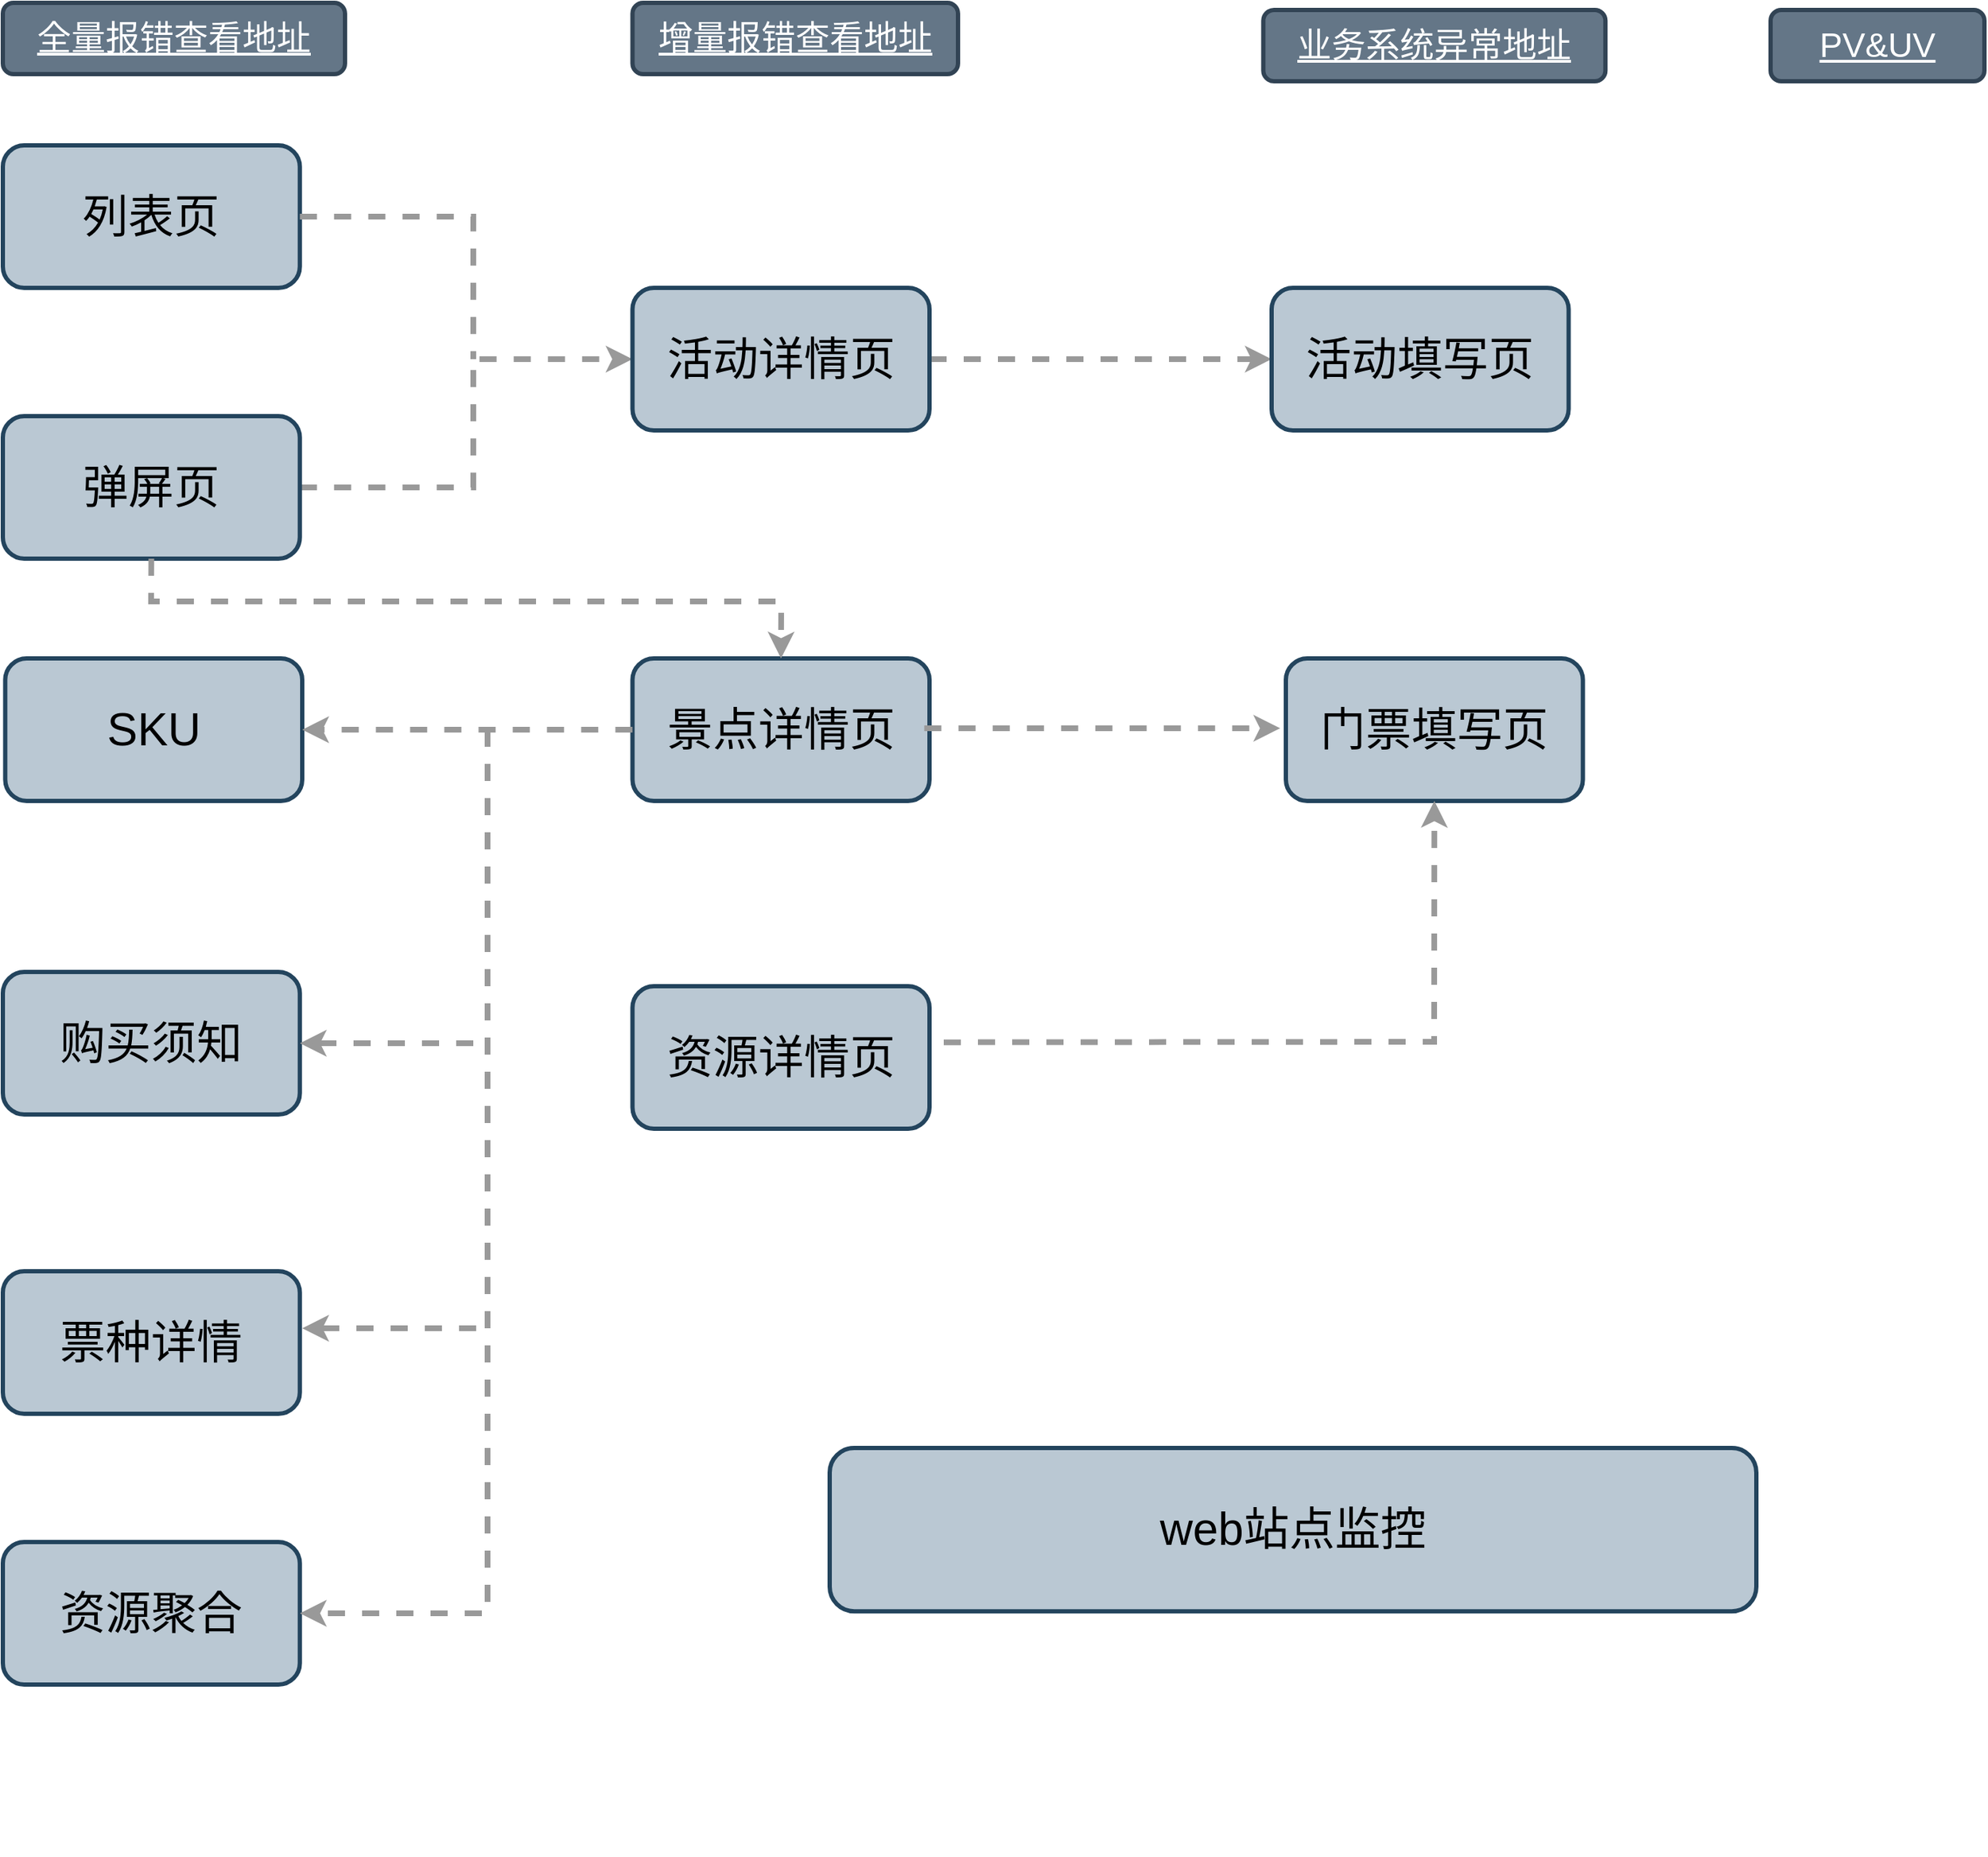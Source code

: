 <mxfile version="24.7.1" type="github">
  <diagram name="第 1 页" id="-ke-t4J4-Tl50YWqSAyo">
    <mxGraphModel dx="3187" dy="1691" grid="1" gridSize="10" guides="1" tooltips="1" connect="1" arrows="1" fold="1" page="1" pageScale="1" pageWidth="827" pageHeight="1169" math="0" shadow="0">
      <root>
        <mxCell id="0" />
        <mxCell id="1" parent="0" />
        <mxCell id="VTEwgJY0jRX-lEksNTBg-1" value="" style="rounded=0;whiteSpace=wrap;html=1;strokeColor=none;fillColor=none;fontColor=#ffffff;fontStyle=0;fontSize=32;" vertex="1" parent="1">
          <mxGeometry x="170" y="1239" width="950" height="101" as="geometry" />
        </mxCell>
        <mxCell id="VTEwgJY0jRX-lEksNTBg-2" value="" style="endArrow=classic;html=1;rounded=0;strokeWidth=4;fillColor=#bac8d3;strokeColor=#999999;fontColor=#000000;fontStyle=0;labelBackgroundColor=none;labelBorderColor=none;dashed=1;exitX=1;exitY=0.5;exitDx=0;exitDy=0;entryX=0;entryY=0.5;entryDx=0;entryDy=0;fontSize=32;" edge="1" parent="1" source="VTEwgJY0jRX-lEksNTBg-3" target="VTEwgJY0jRX-lEksNTBg-18">
          <mxGeometry width="50" height="50" relative="1" as="geometry">
            <mxPoint x="340" y="620" as="sourcePoint" />
            <mxPoint x="600" y="210" as="targetPoint" />
            <Array as="points">
              <mxPoint x="490" y="380" />
              <mxPoint x="490" y="290" />
            </Array>
          </mxGeometry>
        </mxCell>
        <UserObject label="&lt;font style=&quot;font-size: 32px;&quot;&gt;弹屏页&lt;/font&gt;" link="http://bat.fx.ctripcorp.com/d/wI1b09LVk/da-pan-ctriplie-biao-ye?orgId=0" linkTarget="_blank" id="VTEwgJY0jRX-lEksNTBg-3">
          <mxCell style="rounded=1;whiteSpace=wrap;html=1;fillColor=#bac8d3;strokeColor=#23445d;strokeWidth=3;fontColor=#000000;fontStyle=0;labelBackgroundColor=none;labelBorderColor=none;fontSize=32;aspect=fixed;" vertex="1" parent="1">
            <mxGeometry x="160" y="330" width="208.33" height="100" as="geometry" />
          </mxCell>
        </UserObject>
        <UserObject label="&lt;span style=&quot;font-size: 32px;&quot;&gt;SKU&lt;/span&gt;" link="http://bat.fx.ctripcorp.com/d/NJ8tkjYVk/da-pan-ctrip-sku?orgId=0" linkTarget="_blank" id="VTEwgJY0jRX-lEksNTBg-4">
          <mxCell style="rounded=1;whiteSpace=wrap;html=1;fillColor=#bac8d3;strokeColor=#23445d;strokeWidth=3;fontColor=#000000;fontStyle=0;labelBackgroundColor=none;labelBorderColor=none;fontSize=32;aspect=fixed;" vertex="1" parent="1">
            <mxGeometry x="161.67" y="500" width="208.33" height="100" as="geometry" />
          </mxCell>
        </UserObject>
        <UserObject label="&lt;span style=&quot;font-size: 32px;&quot;&gt;购买须知&lt;/span&gt;" link="http://bat.fx.ctripcorp.com/d/not6MCLVz/da-pan-ctripgou-mai-xu-zhi?orgId=0" linkTarget="_blank" id="VTEwgJY0jRX-lEksNTBg-5">
          <mxCell style="rounded=1;whiteSpace=wrap;html=1;fillColor=#bac8d3;strokeColor=#23445d;strokeWidth=3;fontColor=#000000;fontStyle=0;labelBackgroundColor=none;labelBorderColor=none;fontSize=32;aspect=fixed;" vertex="1" parent="1">
            <mxGeometry x="160" y="720" width="208.33" height="100" as="geometry" />
          </mxCell>
        </UserObject>
        <UserObject label="&lt;span style=&quot;font-size: 32px;&quot;&gt;票种详情&lt;/span&gt;" link="http://bat.fx.ctripcorp.com/d/mRiL7jLVk/da-pan-ctrippiao-chong-xiang-qing-ye?orgId=0" linkTarget="_blank" id="VTEwgJY0jRX-lEksNTBg-6">
          <mxCell style="rounded=1;whiteSpace=wrap;html=1;fillColor=#bac8d3;strokeColor=#23445d;strokeWidth=3;fontColor=#000000;fontStyle=0;labelBackgroundColor=none;labelBorderColor=none;fontSize=32;aspect=fixed;" vertex="1" parent="1">
            <mxGeometry x="160" y="930" width="208.33" height="100" as="geometry" />
          </mxCell>
        </UserObject>
        <UserObject label="&lt;span style=&quot;font-size: 32px;&quot;&gt;资源聚合&lt;/span&gt;" link="http://bat.fx.ctripcorp.com/d/ek34VjL4k/da-pan-ctripzi-yuan-ju-he?orgId=0" linkTarget="_blank" id="VTEwgJY0jRX-lEksNTBg-7">
          <mxCell style="rounded=1;whiteSpace=wrap;html=1;fillColor=#bac8d3;strokeColor=#23445d;strokeWidth=3;fontColor=#000000;fontStyle=0;labelBackgroundColor=none;labelBorderColor=none;fontSize=32;aspect=fixed;" vertex="1" parent="1">
            <mxGeometry x="160" y="1120" width="208.33" height="100" as="geometry" />
          </mxCell>
        </UserObject>
        <UserObject label="&lt;font style=&quot;font-size: 32px;&quot;&gt;景点详情页&lt;/font&gt;" link="http://bat.fx.ctripcorp.com/d/64YUH9Y4k/da-pan-ctripjing-dian-xiang-qing-ye?orgId=0" linkTarget="_blank" id="VTEwgJY0jRX-lEksNTBg-8">
          <mxCell style="rounded=1;whiteSpace=wrap;html=1;fillColor=#bac8d3;strokeColor=#23445d;strokeWidth=3;fontColor=#000000;fontStyle=0;labelBackgroundColor=none;labelBorderColor=none;fontSize=32;aspect=fixed;" vertex="1" parent="1">
            <mxGeometry x="601.67" y="500" width="208.33" height="100" as="geometry" />
          </mxCell>
        </UserObject>
        <UserObject label="&lt;font style=&quot;font-size: 32px;&quot;&gt;资源详情页&lt;/font&gt;" link="http://bat.fx.ctripcorp.com/d/htm7GCL4z/da-pan-ctripzi-yuan-xiang-qing-ye?orgId=0" linkTarget="_blank" id="VTEwgJY0jRX-lEksNTBg-9">
          <mxCell style="rounded=1;whiteSpace=wrap;html=1;fillColor=#bac8d3;strokeColor=#23445d;strokeWidth=3;fontColor=#000000;fontStyle=0;labelBackgroundColor=none;labelBorderColor=none;fontSize=32;aspect=fixed;" vertex="1" parent="1">
            <mxGeometry x="601.67" y="730" width="208.33" height="100" as="geometry" />
          </mxCell>
        </UserObject>
        <UserObject label="&lt;font style=&quot;font-size: 32px;&quot;&gt;web站点监控&lt;/font&gt;" link="http://bat.fx.ctripcorp.com/d/BrAGyhE4z/da-pan-ctripzhan-dian-jian-kong?orgId=0&amp;query=" linkTarget="_blank" id="VTEwgJY0jRX-lEksNTBg-10">
          <mxCell style="rounded=1;whiteSpace=wrap;html=1;fillColor=#bac8d3;strokeColor=#23445d;strokeWidth=3;fontColor=#000000;fontStyle=0;labelBackgroundColor=none;labelBorderColor=none;fontSize=32;" vertex="1" parent="1">
            <mxGeometry x="740" y="1054" width="650" height="114.6" as="geometry" />
          </mxCell>
        </UserObject>
        <mxCell id="VTEwgJY0jRX-lEksNTBg-11" value="" style="endArrow=classic;html=1;rounded=0;strokeWidth=4;fillColor=#bac8d3;strokeColor=#999999;fontColor=#000000;fontStyle=0;labelBackgroundColor=none;labelBorderColor=none;dashed=1;exitX=0;exitY=0.5;exitDx=0;exitDy=0;entryX=1;entryY=0.5;entryDx=0;entryDy=0;fontSize=32;" edge="1" parent="1" source="VTEwgJY0jRX-lEksNTBg-8" target="VTEwgJY0jRX-lEksNTBg-4">
          <mxGeometry width="50" height="50" relative="1" as="geometry">
            <mxPoint x="470" y="590" as="sourcePoint" />
            <mxPoint x="702" y="590" as="targetPoint" />
            <Array as="points" />
          </mxGeometry>
        </mxCell>
        <mxCell id="VTEwgJY0jRX-lEksNTBg-12" value="" style="endArrow=classic;html=1;rounded=0;strokeWidth=4;fillColor=#bac8d3;strokeColor=#999999;fontColor=#000000;fontStyle=0;labelBackgroundColor=none;labelBorderColor=none;dashed=1;entryX=1;entryY=0.5;entryDx=0;entryDy=0;fontSize=32;" edge="1" parent="1" target="VTEwgJY0jRX-lEksNTBg-7">
          <mxGeometry width="50" height="50" relative="1" as="geometry">
            <mxPoint x="500" y="550" as="sourcePoint" />
            <mxPoint x="490" y="970" as="targetPoint" />
            <Array as="points">
              <mxPoint x="500" y="1170" />
            </Array>
          </mxGeometry>
        </mxCell>
        <mxCell id="VTEwgJY0jRX-lEksNTBg-13" value="" style="endArrow=classic;html=1;rounded=0;strokeWidth=4;fillColor=#bac8d3;strokeColor=#999999;fontColor=#000000;fontStyle=0;labelBackgroundColor=none;labelBorderColor=none;dashed=1;entryX=1;entryY=0.5;entryDx=0;entryDy=0;fontSize=32;" edge="1" parent="1" target="VTEwgJY0jRX-lEksNTBg-5">
          <mxGeometry width="50" height="50" relative="1" as="geometry">
            <mxPoint x="490" y="770" as="sourcePoint" />
            <mxPoint x="158" y="830" as="targetPoint" />
            <Array as="points" />
          </mxGeometry>
        </mxCell>
        <mxCell id="VTEwgJY0jRX-lEksNTBg-14" value="" style="endArrow=classic;html=1;rounded=0;strokeWidth=4;fillColor=#bac8d3;strokeColor=#999999;fontColor=#000000;fontStyle=0;labelBackgroundColor=none;labelBorderColor=none;dashed=1;entryX=1;entryY=0.5;entryDx=0;entryDy=0;fontSize=32;" edge="1" parent="1">
          <mxGeometry width="50" height="50" relative="1" as="geometry">
            <mxPoint x="492" y="970" as="sourcePoint" />
            <mxPoint x="370" y="970" as="targetPoint" />
            <Array as="points" />
          </mxGeometry>
        </mxCell>
        <mxCell id="VTEwgJY0jRX-lEksNTBg-15" value="" style="endArrow=classic;html=1;strokeWidth=4;exitX=1;exitY=0.5;exitDx=0;exitDy=0;fillColor=#bac8d3;strokeColor=#999999;fontColor=#000000;fontStyle=0;labelBackgroundColor=none;labelBorderColor=none;rounded=0;dashed=1;fontSize=32;" edge="1" parent="1">
          <mxGeometry width="50" height="50" relative="1" as="geometry">
            <mxPoint x="806.33" y="549" as="sourcePoint" />
            <mxPoint x="1056" y="549" as="targetPoint" />
            <Array as="points" />
          </mxGeometry>
        </mxCell>
        <UserObject label="&lt;font style=&quot;font-size: 32px;&quot;&gt;门票填写页&lt;/font&gt;" link="http://bat.fx.ctripcorp.com/d/pBtHP9Y4z/da-pan-ctripmen-piao-tian-xie-ye?orgId=0" linkTarget="_blank" id="VTEwgJY0jRX-lEksNTBg-16">
          <mxCell style="rounded=1;whiteSpace=wrap;html=1;fillColor=#bac8d3;strokeColor=#23445d;strokeWidth=3;fontColor=#000000;fontStyle=0;labelBackgroundColor=none;labelBorderColor=none;fontSize=32;aspect=fixed;" vertex="1" parent="1">
            <mxGeometry x="1060" y="500" width="208.33" height="100" as="geometry" />
          </mxCell>
        </UserObject>
        <mxCell id="VTEwgJY0jRX-lEksNTBg-17" value="" style="endArrow=classic;html=1;strokeWidth=4;exitX=1;exitY=0.5;exitDx=0;exitDy=0;fillColor=#bac8d3;strokeColor=#999999;fontColor=#000000;fontStyle=0;labelBackgroundColor=none;labelBorderColor=none;rounded=0;dashed=1;entryX=0;entryY=0.5;entryDx=0;entryDy=0;fontSize=32;" edge="1" parent="1" source="VTEwgJY0jRX-lEksNTBg-18" target="VTEwgJY0jRX-lEksNTBg-19">
          <mxGeometry width="50" height="50" relative="1" as="geometry">
            <mxPoint x="760" y="200" as="sourcePoint" />
            <mxPoint x="1070" y="210" as="targetPoint" />
            <Array as="points" />
          </mxGeometry>
        </mxCell>
        <UserObject label="&lt;font style=&quot;font-size: 32px;&quot;&gt;活动详情页&lt;/font&gt;" link="http://bat.fx.ctripcorp.com/d/HNnQR_L4k/da-pan-ctriphuo-dong-xiang-qing-ye?orgId=0" linkTarget="_blank" id="VTEwgJY0jRX-lEksNTBg-18">
          <mxCell style="rounded=1;whiteSpace=wrap;html=1;fillColor=#bac8d3;strokeColor=#23445d;strokeWidth=3;fontColor=#000000;fontStyle=0;labelBackgroundColor=none;labelBorderColor=none;fontSize=32;aspect=fixed;" vertex="1" parent="1">
            <mxGeometry x="601.67" y="240" width="208.33" height="100" as="geometry" />
          </mxCell>
        </UserObject>
        <UserObject label="&lt;font style=&quot;font-size: 32px;&quot;&gt;活动填写页&lt;/font&gt;" link="http://bat.fx.ctripcorp.com/d/ecHlY9Y4z/da-pan-ctriphuo-dong-tian-xie-ye?orgId=0" linkTarget="_blank" id="VTEwgJY0jRX-lEksNTBg-19">
          <mxCell style="rounded=1;whiteSpace=wrap;html=1;fillColor=#bac8d3;strokeColor=#23445d;strokeWidth=3;fontColor=#000000;fontStyle=0;labelBackgroundColor=none;labelBorderColor=none;fontSize=32;aspect=fixed;" vertex="1" parent="1">
            <mxGeometry x="1050" y="240" width="208.33" height="100" as="geometry" />
          </mxCell>
        </UserObject>
        <UserObject label="列表页" link="http://bat.fx.ctripcorp.com/d/SIBf-MpIk/da-pan-ctripliu-liang-chong-zhi?orgId=0&amp;from=now-24h&amp;to=now" linkTarget="_blank" id="VTEwgJY0jRX-lEksNTBg-20">
          <mxCell style="rounded=1;whiteSpace=wrap;html=1;fillColor=#bac8d3;strokeColor=#23445d;strokeWidth=3;fontColor=#000000;fontStyle=0;labelBackgroundColor=none;labelBorderColor=none;fontSize=32;aspect=fixed;" vertex="1" parent="1">
            <mxGeometry x="160" y="140" width="208.33" height="100" as="geometry" />
          </mxCell>
        </UserObject>
        <mxCell id="VTEwgJY0jRX-lEksNTBg-21" value="" style="endArrow=none;html=1;strokeWidth=4;exitX=1;exitY=0.5;exitDx=0;exitDy=0;fillColor=#bac8d3;strokeColor=#999999;fontColor=#000000;fontStyle=0;labelBackgroundColor=none;labelBorderColor=none;rounded=0;dashed=1;fontSize=32;endFill=0;" edge="1" parent="1" source="VTEwgJY0jRX-lEksNTBg-20">
          <mxGeometry width="50" height="50" relative="1" as="geometry">
            <mxPoint x="430" y="190" as="sourcePoint" />
            <mxPoint x="490" y="290" as="targetPoint" />
            <Array as="points">
              <mxPoint x="490" y="190" />
            </Array>
          </mxGeometry>
        </mxCell>
        <UserObject label="&lt;font style=&quot;font-size: 24px;&quot;&gt;全量报错查看地址&lt;/font&gt;" link="http://esapm.site.ctripcorp.com/#/dashboard/elasticsearch/vacation_tnt_global_error_all.ck" linkTarget="_blank" id="VTEwgJY0jRX-lEksNTBg-22">
          <mxCell style="rounded=1;whiteSpace=wrap;html=1;fillColor=#647687;strokeColor=#314354;strokeWidth=3;fontColor=#ffffff;fontStyle=4;labelBackgroundColor=none;labelBorderColor=none;fontSize=24;" vertex="1" parent="1">
            <mxGeometry x="160" y="40" width="240" height="50" as="geometry" />
          </mxCell>
        </UserObject>
        <UserObject label="&lt;font style=&quot;font-size: 24px;&quot;&gt;增量报错查看地址&lt;/font&gt;" link="http://artnova.ops.ctripcorp.com/#/dashboard/839b24e3-9474-4c10-9f4a-58f79213c247" linkTarget="_blank" id="VTEwgJY0jRX-lEksNTBg-23">
          <mxCell style="rounded=1;whiteSpace=wrap;html=1;fillColor=#647687;strokeColor=#314354;strokeWidth=3;fontColor=#ffffff;fontStyle=4;labelBackgroundColor=none;labelBorderColor=none;fontSize=24;" vertex="1" parent="1">
            <mxGeometry x="601.67" y="40" width="228.33" height="50" as="geometry" />
          </mxCell>
        </UserObject>
        <UserObject label="&lt;font style=&quot;font-size: 24px;&quot;&gt;业务系统异常地址&lt;/font&gt;" link="http://esapm.site.ctripcorp.com/#/dashboard/elasticsearch/vacation_tnt_fluency_block_app_all.ck" linkTarget="_blank" id="VTEwgJY0jRX-lEksNTBg-24">
          <mxCell style="rounded=1;whiteSpace=wrap;html=1;fillColor=#647687;strokeColor=#314354;strokeWidth=3;fontColor=#ffffff;fontStyle=4;labelBackgroundColor=none;labelBorderColor=none;fontSize=24;" vertex="1" parent="1">
            <mxGeometry x="1044.16" y="45" width="240" height="50" as="geometry" />
          </mxCell>
        </UserObject>
        <UserObject label="PV&amp;amp;UV" link="http://bat.fx.ctripcorp.com/d/7p17vDMSz/miao-sha-huo-dong-ye-mian-pvanduv?orgId=0" linkTarget="_blank" id="VTEwgJY0jRX-lEksNTBg-25">
          <mxCell style="rounded=1;whiteSpace=wrap;html=1;fillColor=#647687;strokeColor=#314354;strokeWidth=3;fontColor=#ffffff;fontStyle=4;labelBackgroundColor=none;labelBorderColor=none;fontSize=24;" vertex="1" parent="1">
            <mxGeometry x="1400" y="45" width="150" height="50" as="geometry" />
          </mxCell>
        </UserObject>
        <mxCell id="VTEwgJY0jRX-lEksNTBg-26" value="" style="endArrow=classic;html=1;strokeWidth=4;exitX=1;exitY=0.5;exitDx=0;exitDy=0;fillColor=#bac8d3;strokeColor=#999999;fontColor=#000000;fontStyle=0;labelBackgroundColor=none;labelBorderColor=none;rounded=0;dashed=1;entryX=0.5;entryY=1;entryDx=0;entryDy=0;fontSize=32;" edge="1" parent="1" target="VTEwgJY0jRX-lEksNTBg-16">
          <mxGeometry width="50" height="50" relative="1" as="geometry">
            <mxPoint x="820" y="769.33" as="sourcePoint" />
            <mxPoint x="1060" y="769.33" as="targetPoint" />
            <Array as="points">
              <mxPoint x="1164" y="769" />
            </Array>
          </mxGeometry>
        </mxCell>
        <mxCell id="VTEwgJY0jRX-lEksNTBg-27" value="" style="endArrow=classic;html=1;strokeWidth=4;exitX=0.5;exitY=1;exitDx=0;exitDy=0;fillColor=#bac8d3;strokeColor=#999999;fontColor=#000000;fontStyle=0;labelBackgroundColor=none;labelBorderColor=none;rounded=0;dashed=1;entryX=0.5;entryY=0;entryDx=0;entryDy=0;fontSize=32;" edge="1" parent="1" source="VTEwgJY0jRX-lEksNTBg-3" target="VTEwgJY0jRX-lEksNTBg-8">
          <mxGeometry width="50" height="50" relative="1" as="geometry">
            <mxPoint x="430" y="450" as="sourcePoint" />
            <mxPoint x="670" y="450" as="targetPoint" />
            <Array as="points">
              <mxPoint x="264" y="460" />
              <mxPoint x="706" y="460" />
            </Array>
          </mxGeometry>
        </mxCell>
      </root>
    </mxGraphModel>
  </diagram>
</mxfile>
